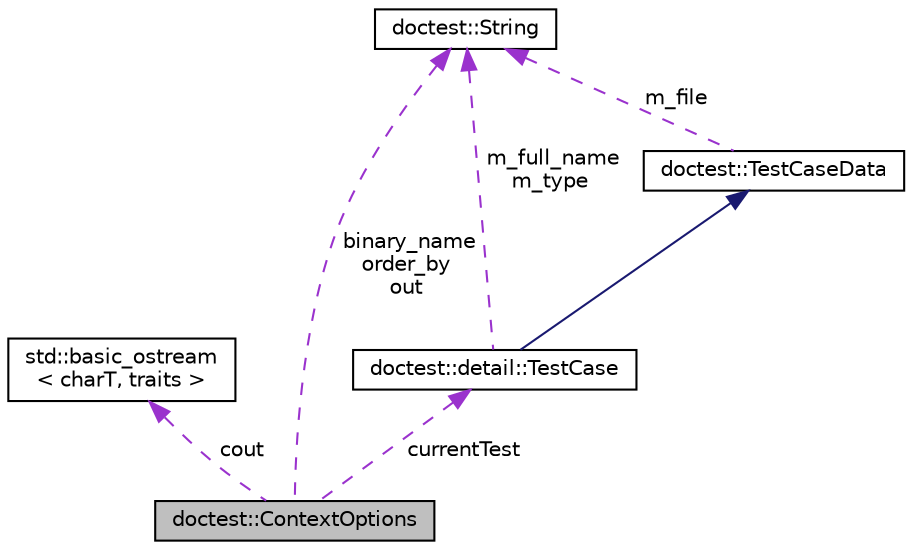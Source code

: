 digraph "doctest::ContextOptions"
{
 // LATEX_PDF_SIZE
  edge [fontname="Helvetica",fontsize="10",labelfontname="Helvetica",labelfontsize="10"];
  node [fontname="Helvetica",fontsize="10",shape=record];
  Node1 [label="doctest::ContextOptions",height=0.2,width=0.4,color="black", fillcolor="grey75", style="filled", fontcolor="black",tooltip="OCLINT too many fields."];
  Node2 -> Node1 [dir="back",color="darkorchid3",fontsize="10",style="dashed",label=" cout" ,fontname="Helvetica"];
  Node2 [label="std::basic_ostream\l\< charT, traits \>",height=0.2,width=0.4,color="black", fillcolor="white", style="filled",URL="$d8/dcc/namespacestd.html#df/d57/classstd_1_1basic__ostream",tooltip=" "];
  Node3 -> Node1 [dir="back",color="darkorchid3",fontsize="10",style="dashed",label=" binary_name\norder_by\nout" ,fontname="Helvetica"];
  Node3 [label="doctest::String",height=0.2,width=0.4,color="black", fillcolor="white", style="filled",URL="$db/d0c/classdoctest_1_1String.html",tooltip=" "];
  Node4 -> Node1 [dir="back",color="darkorchid3",fontsize="10",style="dashed",label=" currentTest" ,fontname="Helvetica"];
  Node4 [label="doctest::detail::TestCase",height=0.2,width=0.4,color="black", fillcolor="white", style="filled",URL="$d5/de7/structdoctest_1_1detail_1_1TestCase.html",tooltip=" "];
  Node5 -> Node4 [dir="back",color="midnightblue",fontsize="10",style="solid",fontname="Helvetica"];
  Node5 [label="doctest::TestCaseData",height=0.2,width=0.4,color="black", fillcolor="white", style="filled",URL="$d7/d2c/structdoctest_1_1TestCaseData.html",tooltip=" "];
  Node3 -> Node5 [dir="back",color="darkorchid3",fontsize="10",style="dashed",label=" m_file" ,fontname="Helvetica"];
  Node3 -> Node4 [dir="back",color="darkorchid3",fontsize="10",style="dashed",label=" m_full_name\nm_type" ,fontname="Helvetica"];
}
